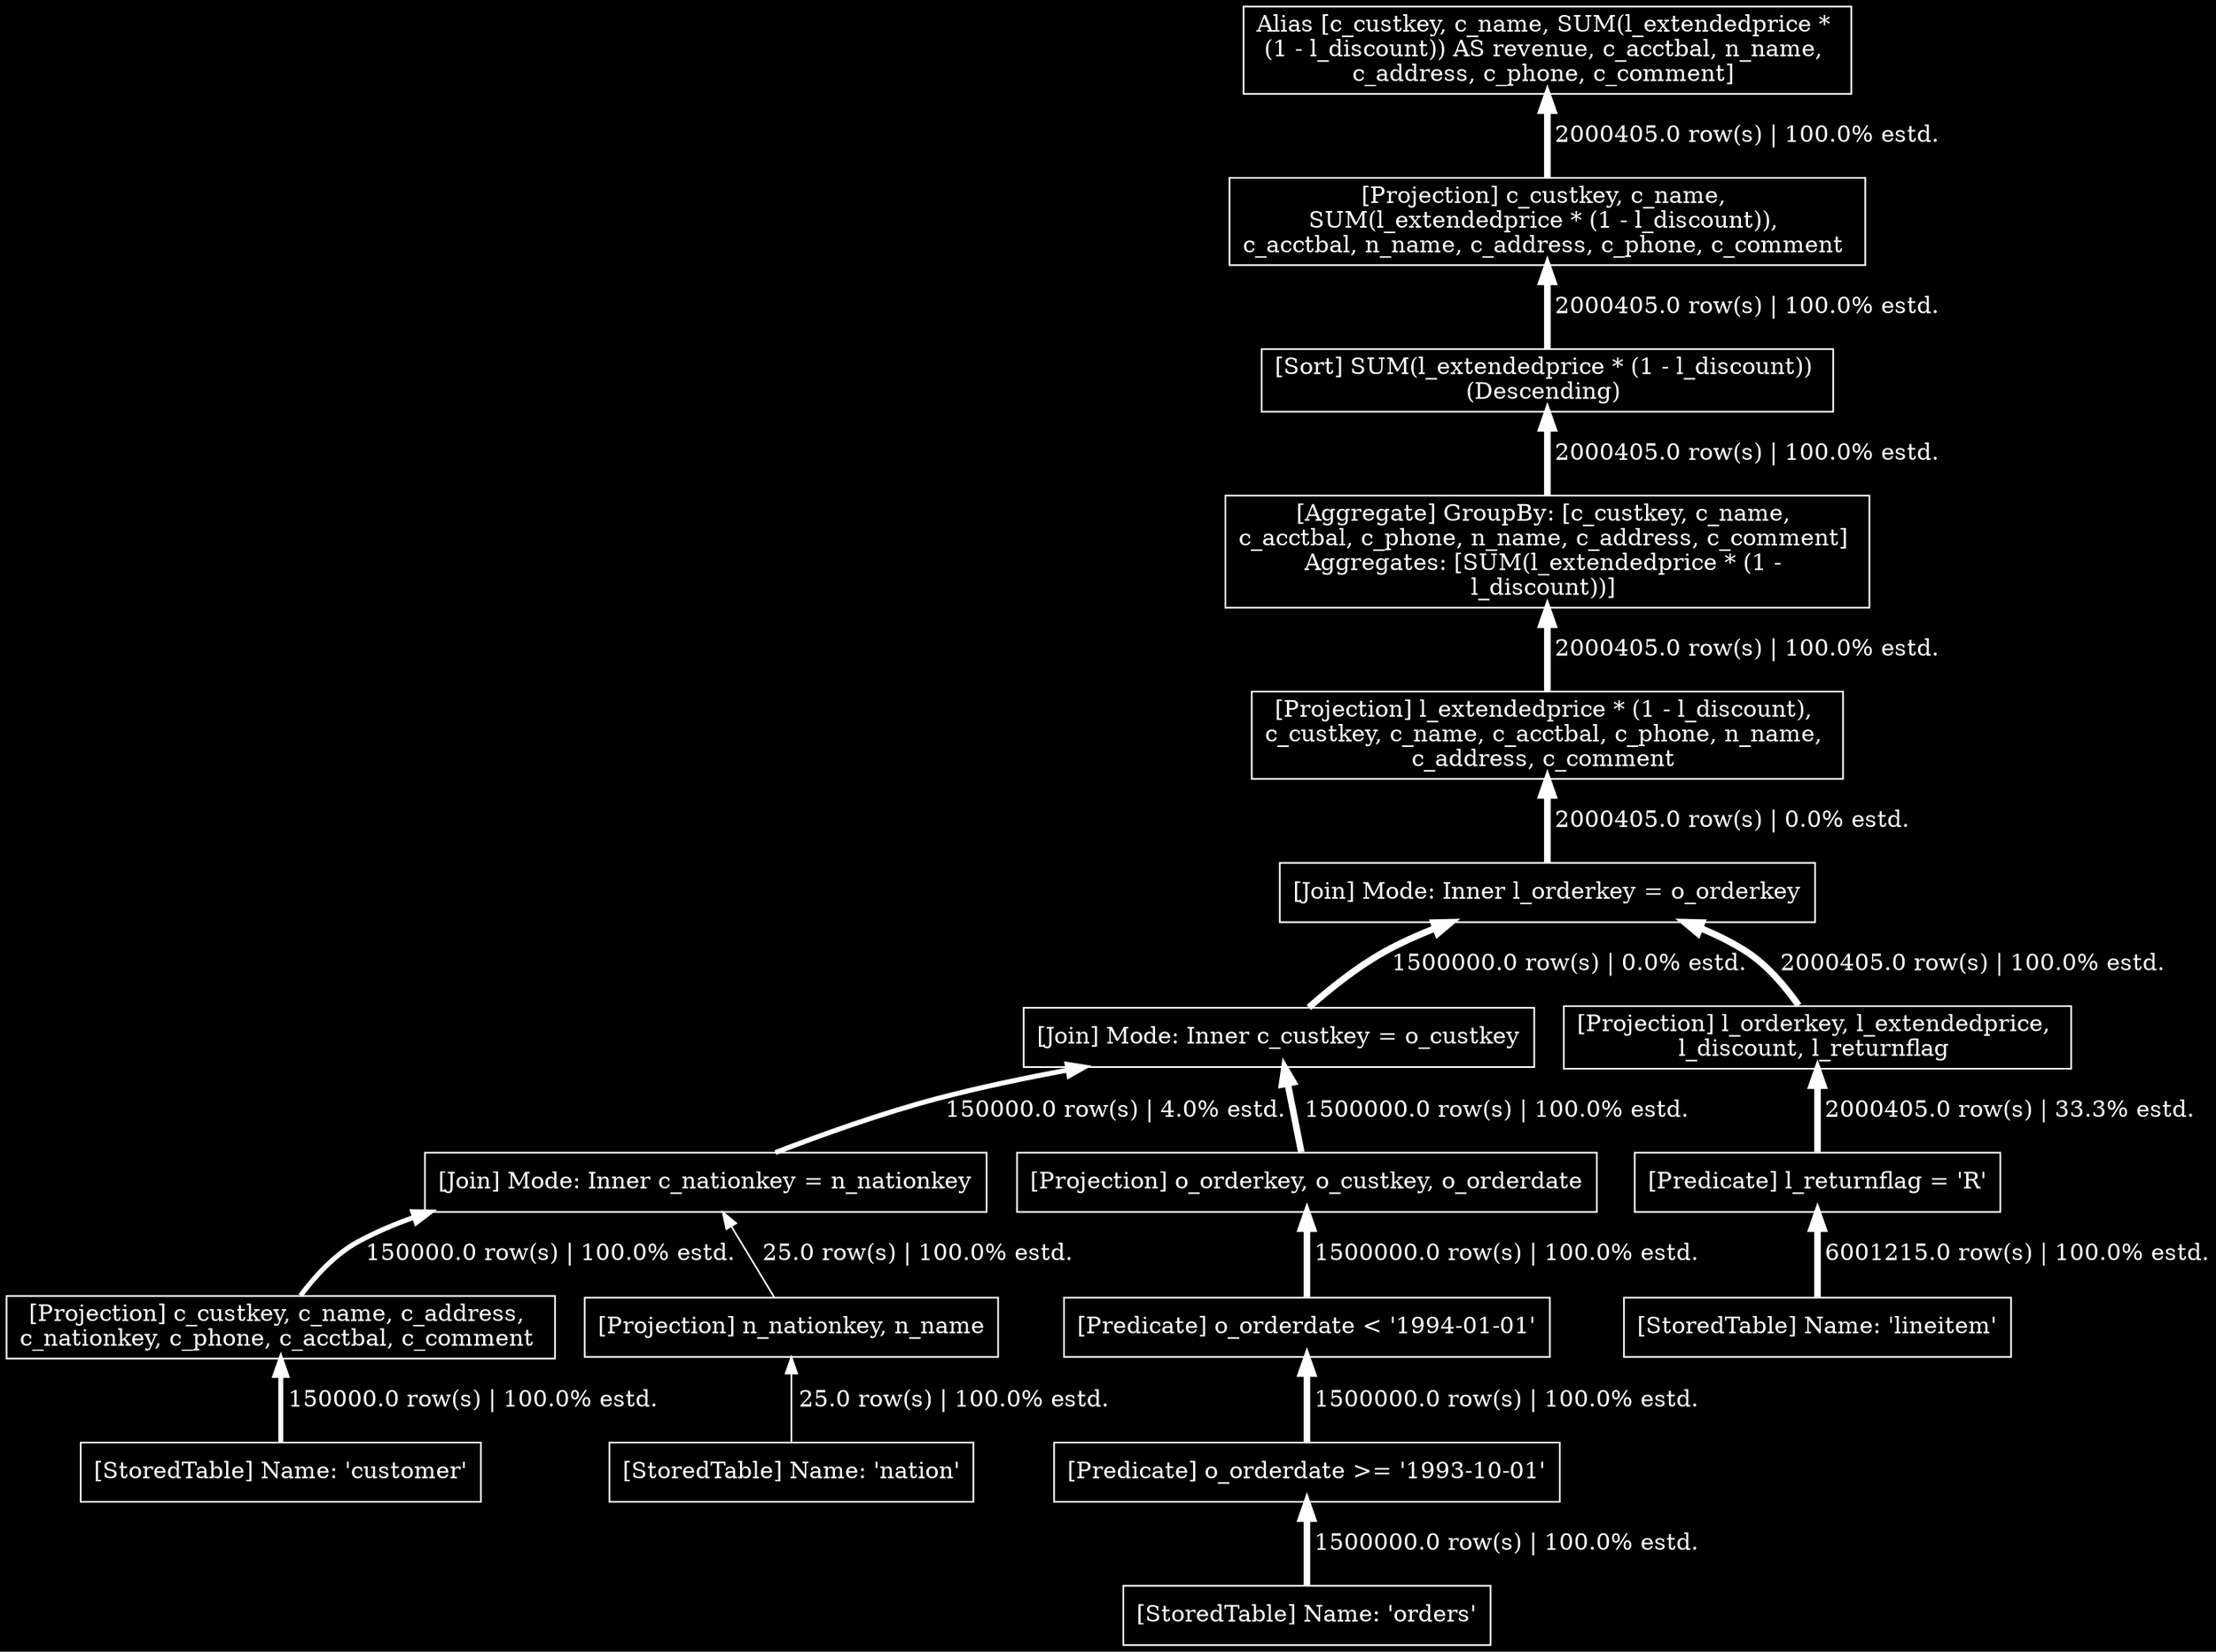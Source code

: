 digraph G {
bgcolor=black;
rankdir=BT;
ratio=compress;
94378870571008 [color=white, fontcolor=white, label="Alias [c_custkey, c_name, SUM(l_extendedprice * \n(1 - l_discount)) AS revenue, c_acctbal, n_name, \nc_address, c_phone, c_comment] ", penwidth=1, shape=rectangle];
94378914558240 [color=white, fontcolor=white, label="[Projection] c_custkey, c_name, \nSUM(l_extendedprice * (1 - l_discount)), \nc_acctbal, n_name, c_address, c_phone, c_comment ", penwidth=1, shape=rectangle];
94378870622608 [color=white, fontcolor=white, label="[Sort] SUM(l_extendedprice * (1 - l_discount)) \n(Descending) ", penwidth=1, shape=rectangle];
94378914558672 [color=white, fontcolor=white, label="[Aggregate] GroupBy: [c_custkey, c_name, \nc_acctbal, c_phone, n_name, c_address, c_comment] \nAggregates: [SUM(l_extendedprice * (1 - \nl_discount))] ", penwidth=1, shape=rectangle];
94378914558384 [color=white, fontcolor=white, label="[Projection] l_extendedprice * (1 - l_discount), \nc_custkey, c_name, c_acctbal, c_phone, n_name, \nc_address, c_comment ", penwidth=1, shape=rectangle];
94378870504048 [color=white, fontcolor=white, label="[Join] Mode: Inner l_orderkey = o_orderkey", penwidth=1, shape=rectangle];
94378870503872 [color=white, fontcolor=white, label="[Join] Mode: Inner c_custkey = o_custkey", penwidth=1, shape=rectangle];
94378019263456 [color=white, fontcolor=white, label="[Join] Mode: Inner c_nationkey = n_nationkey", penwidth=1, shape=rectangle];
94378914562320 [color=white, fontcolor=white, label="[Projection] c_custkey, c_name, c_address, \nc_nationkey, c_phone, c_acctbal, c_comment ", penwidth=1, shape=rectangle];
94378914556464 [color=white, fontcolor=white, label="[StoredTable] Name: 'customer'", penwidth=1, shape=rectangle];
94378914559024 [color=white, fontcolor=white, label="[Projection] n_nationkey, n_name", penwidth=1, shape=rectangle];
94377838489264 [color=white, fontcolor=white, label="[StoredTable] Name: 'nation'", penwidth=1, shape=rectangle];
94378914562176 [color=white, fontcolor=white, label="[Projection] o_orderkey, o_custkey, o_orderdate", penwidth=1, shape=rectangle];
94378862361936 [color=white, fontcolor=white, label="[Predicate] o_orderdate < '1994-01-01'", penwidth=1, shape=rectangle];
94378862361568 [color=white, fontcolor=white, label="[Predicate] o_orderdate >= '1993-10-01'", penwidth=1, shape=rectangle];
94378034446032 [color=white, fontcolor=white, label="[StoredTable] Name: 'orders'", penwidth=1, shape=rectangle];
94378914562032 [color=white, fontcolor=white, label="[Projection] l_orderkey, l_extendedprice, \nl_discount, l_returnflag ", penwidth=1, shape=rectangle];
94378862362080 [color=white, fontcolor=white, label="[Predicate] l_returnflag = 'R'", penwidth=1, shape=rectangle];
94378913458176 [color=white, fontcolor=white, label="[StoredTable] Name: 'lineitem'", penwidth=1, shape=rectangle];
94378914558240->94378870571008  [color=white, dir=forward, fontcolor=white, label=" 2000405.0 row(s) | 100.0% estd.", penwidth=4, style=solid];
94378870622608->94378914558240  [color=white, dir=forward, fontcolor=white, label=" 2000405.0 row(s) | 100.0% estd.", penwidth=4, style=solid];
94378914558672->94378870622608  [color=white, dir=forward, fontcolor=white, label=" 2000405.0 row(s) | 100.0% estd.", penwidth=4, style=solid];
94378914558384->94378914558672  [color=white, dir=forward, fontcolor=white, label=" 2000405.0 row(s) | 100.0% estd.", penwidth=4, style=solid];
94378870504048->94378914558384  [color=white, dir=forward, fontcolor=white, label=" 2000405.0 row(s) | 0.0% estd.", penwidth=4, style=solid];
94378870503872->94378870504048  [color=white, dir=forward, fontcolor=white, label=" 1500000.0 row(s) | 0.0% estd.", penwidth=4, style=solid];
94378019263456->94378870503872  [color=white, dir=forward, fontcolor=white, label=" 150000.0 row(s) | 4.0% estd.", penwidth=3, style=solid];
94378914562320->94378019263456  [color=white, dir=forward, fontcolor=white, label=" 150000.0 row(s) | 100.0% estd.", penwidth=3, style=solid];
94378914556464->94378914562320  [color=white, dir=forward, fontcolor=white, label=" 150000.0 row(s) | 100.0% estd.", penwidth=3, style=solid];
94378914559024->94378019263456  [color=white, dir=forward, fontcolor=white, label=" 25.0 row(s) | 100.0% estd.", penwidth=1, style=solid];
94377838489264->94378914559024  [color=white, dir=forward, fontcolor=white, label=" 25.0 row(s) | 100.0% estd.", penwidth=1, style=solid];
94378914562176->94378870503872  [color=white, dir=forward, fontcolor=white, label=" 1500000.0 row(s) | 100.0% estd.", penwidth=4, style=solid];
94378862361936->94378914562176  [color=white, dir=forward, fontcolor=white, label=" 1500000.0 row(s) | 100.0% estd.", penwidth=4, style=solid];
94378862361568->94378862361936  [color=white, dir=forward, fontcolor=white, label=" 1500000.0 row(s) | 100.0% estd.", penwidth=4, style=solid];
94378034446032->94378862361568  [color=white, dir=forward, fontcolor=white, label=" 1500000.0 row(s) | 100.0% estd.", penwidth=4, style=solid];
94378914562032->94378870504048  [color=white, dir=forward, fontcolor=white, label=" 2000405.0 row(s) | 100.0% estd.", penwidth=4, style=solid];
94378862362080->94378914562032  [color=white, dir=forward, fontcolor=white, label=" 2000405.0 row(s) | 33.3% estd.", penwidth=4, style=solid];
94378913458176->94378862362080  [color=white, dir=forward, fontcolor=white, label=" 6001215.0 row(s) | 100.0% estd.", penwidth=4, style=solid];
}
